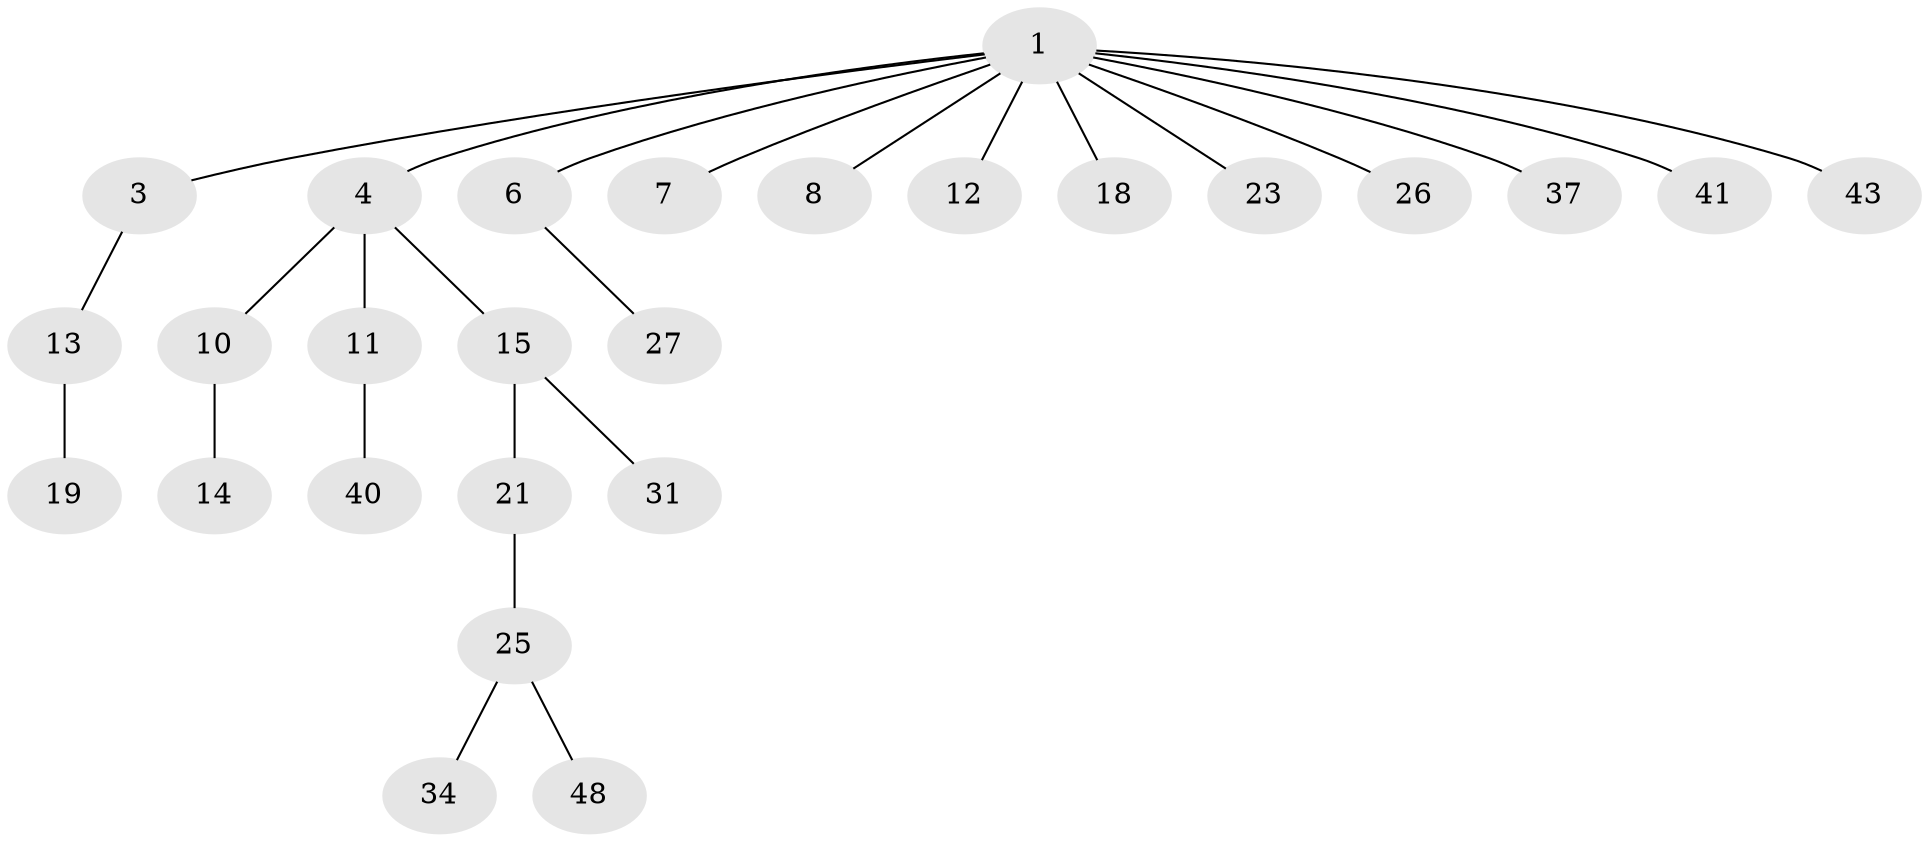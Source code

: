 // original degree distribution, {7: 0.018867924528301886, 6: 0.03773584905660377, 2: 0.24528301886792453, 4: 0.03773584905660377, 3: 0.1509433962264151, 1: 0.5094339622641509}
// Generated by graph-tools (version 1.1) at 2025/19/03/04/25 18:19:04]
// undirected, 26 vertices, 25 edges
graph export_dot {
graph [start="1"]
  node [color=gray90,style=filled];
  1 [super="+2+5"];
  3;
  4;
  6 [super="+22"];
  7 [super="+20+9"];
  8;
  10 [super="+50+16"];
  11 [super="+28+17"];
  12;
  13;
  14 [super="+49"];
  15 [super="+35+36+45+29"];
  18 [super="+38+30"];
  19;
  21;
  23;
  25;
  26 [super="+52"];
  27 [super="+51+47"];
  31 [super="+33"];
  34;
  37;
  40;
  41;
  43;
  48;
  1 -- 3;
  1 -- 4;
  1 -- 12;
  1 -- 18;
  1 -- 37;
  1 -- 23;
  1 -- 6;
  1 -- 7;
  1 -- 41;
  1 -- 26;
  1 -- 8;
  1 -- 43;
  3 -- 13;
  4 -- 10;
  4 -- 11;
  4 -- 15;
  6 -- 27;
  10 -- 14;
  11 -- 40;
  13 -- 19;
  15 -- 21;
  15 -- 31;
  21 -- 25;
  25 -- 34;
  25 -- 48;
}
